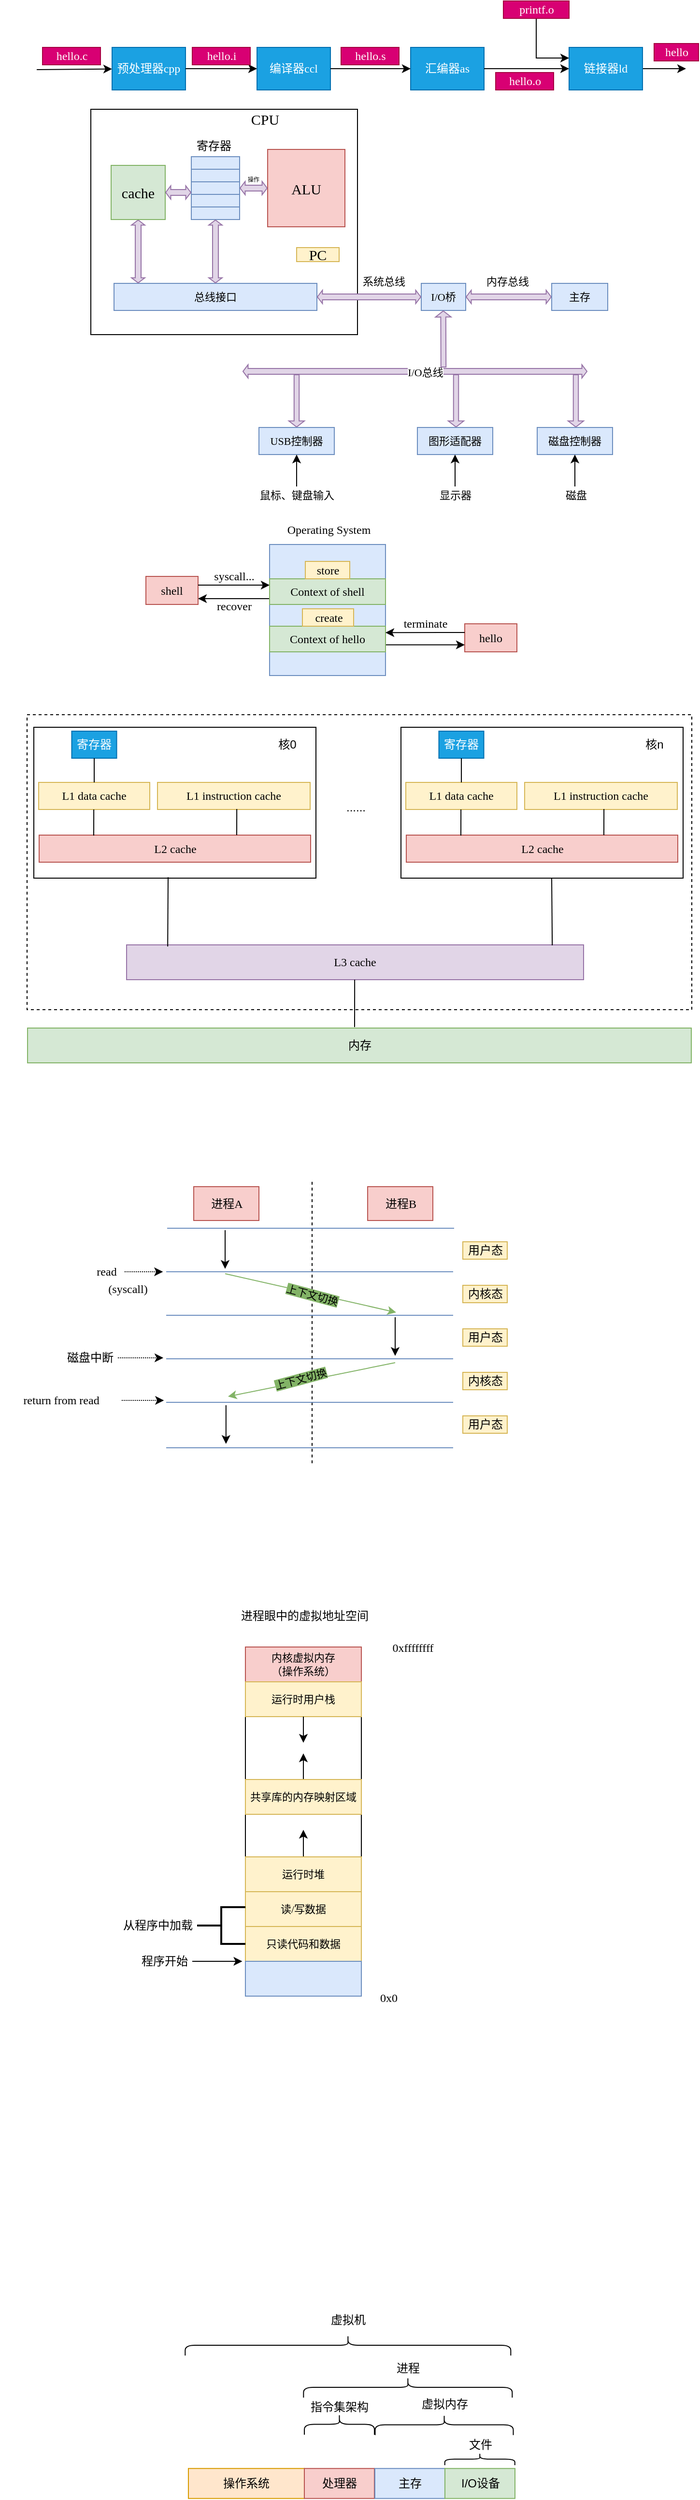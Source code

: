 <mxfile version="16.5.1" type="device"><diagram id="01w41d5km0EWZqDpk4sZ" name="第 1 页"><mxGraphModel dx="865" dy="534" grid="0" gridSize="10" guides="1" tooltips="1" connect="1" arrows="1" fold="1" page="1" pageScale="1" pageWidth="827" pageHeight="1169" math="0" shadow="0"><root><mxCell id="0"/><mxCell id="1" parent="0"/><mxCell id="NsA144HGBCVLrtvAgyhQ-53" value="" style="group" parent="1" vertex="1" connectable="0"><mxGeometry x="179" y="559" width="384" height="160.5" as="geometry"/></mxCell><mxCell id="NsA144HGBCVLrtvAgyhQ-1" value="&lt;font face=&quot;Lucida Console&quot;&gt;shell&lt;/font&gt;" style="rounded=0;whiteSpace=wrap;html=1;fillColor=#f8cecc;strokeColor=#b85450;" parent="NsA144HGBCVLrtvAgyhQ-53" vertex="1"><mxGeometry y="58" width="54" height="29" as="geometry"/></mxCell><mxCell id="NsA144HGBCVLrtvAgyhQ-4" value="&lt;font face=&quot;Lucida Console&quot;&gt;syscall...&lt;/font&gt;" style="text;html=1;align=center;verticalAlign=middle;resizable=0;points=[];autosize=1;strokeColor=none;fillColor=none;" parent="NsA144HGBCVLrtvAgyhQ-53" vertex="1"><mxGeometry x="50" y="48" width="82" height="19" as="geometry"/></mxCell><mxCell id="NsA144HGBCVLrtvAgyhQ-5" value="&lt;font face=&quot;Lucida Console&quot;&gt;hello&lt;/font&gt;" style="rounded=0;whiteSpace=wrap;html=1;fillColor=#f8cecc;strokeColor=#b85450;" parent="NsA144HGBCVLrtvAgyhQ-53" vertex="1"><mxGeometry x="330" y="107" width="54" height="29" as="geometry"/></mxCell><mxCell id="NsA144HGBCVLrtvAgyhQ-8" value="" style="rounded=0;whiteSpace=wrap;html=1;fillColor=#dae8fc;strokeColor=#6c8ebf;" parent="NsA144HGBCVLrtvAgyhQ-53" vertex="1"><mxGeometry x="128" y="25" width="120" height="135.5" as="geometry"/></mxCell><mxCell id="NsA144HGBCVLrtvAgyhQ-19" style="edgeStyle=orthogonalEdgeStyle;rounded=0;orthogonalLoop=1;jettySize=auto;html=1;fontFamily=Lucida Console;" parent="NsA144HGBCVLrtvAgyhQ-53" source="NsA144HGBCVLrtvAgyhQ-9" target="NsA144HGBCVLrtvAgyhQ-1" edge="1"><mxGeometry relative="1" as="geometry"><Array as="points"><mxPoint x="103" y="81"/><mxPoint x="103" y="81"/></Array></mxGeometry></mxCell><mxCell id="NsA144HGBCVLrtvAgyhQ-9" value="&lt;font face=&quot;Lucida Console&quot;&gt;Context of shell&lt;/font&gt;" style="rounded=0;whiteSpace=wrap;html=1;fillColor=#d5e8d4;strokeColor=#82b366;" parent="NsA144HGBCVLrtvAgyhQ-53" vertex="1"><mxGeometry x="128" y="60.5" width="120" height="26.5" as="geometry"/></mxCell><mxCell id="NsA144HGBCVLrtvAgyhQ-21" style="edgeStyle=orthogonalEdgeStyle;rounded=0;orthogonalLoop=1;jettySize=auto;html=1;fontFamily=Lucida Console;" parent="NsA144HGBCVLrtvAgyhQ-53" source="NsA144HGBCVLrtvAgyhQ-1" target="NsA144HGBCVLrtvAgyhQ-9" edge="1"><mxGeometry relative="1" as="geometry"><Array as="points"><mxPoint x="82" y="67"/><mxPoint x="82" y="67"/></Array></mxGeometry></mxCell><mxCell id="NsA144HGBCVLrtvAgyhQ-10" value="&lt;font face=&quot;Lucida Console&quot;&gt;Operating System&lt;/font&gt;" style="text;html=1;align=center;verticalAlign=middle;resizable=0;points=[];autosize=1;strokeColor=none;fillColor=none;" parent="NsA144HGBCVLrtvAgyhQ-53" vertex="1"><mxGeometry x="125.5" width="126" height="19" as="geometry"/></mxCell><mxCell id="NsA144HGBCVLrtvAgyhQ-14" style="edgeStyle=orthogonalEdgeStyle;rounded=0;orthogonalLoop=1;jettySize=auto;html=1;entryX=0;entryY=0.75;entryDx=0;entryDy=0;" parent="NsA144HGBCVLrtvAgyhQ-53" source="NsA144HGBCVLrtvAgyhQ-12" target="NsA144HGBCVLrtvAgyhQ-5" edge="1"><mxGeometry relative="1" as="geometry"><Array as="points"><mxPoint x="282" y="129"/></Array></mxGeometry></mxCell><mxCell id="NsA144HGBCVLrtvAgyhQ-12" value="&lt;font face=&quot;Lucida Console&quot;&gt;Context of hello&lt;/font&gt;" style="rounded=0;whiteSpace=wrap;html=1;fillColor=#d5e8d4;strokeColor=#82b366;" parent="NsA144HGBCVLrtvAgyhQ-53" vertex="1"><mxGeometry x="128" y="109.5" width="120" height="26.5" as="geometry"/></mxCell><mxCell id="NsA144HGBCVLrtvAgyhQ-13" style="edgeStyle=orthogonalEdgeStyle;rounded=0;orthogonalLoop=1;jettySize=auto;html=1;entryX=1;entryY=0.25;entryDx=0;entryDy=0;" parent="NsA144HGBCVLrtvAgyhQ-53" source="NsA144HGBCVLrtvAgyhQ-5" target="NsA144HGBCVLrtvAgyhQ-12" edge="1"><mxGeometry relative="1" as="geometry"><Array as="points"><mxPoint x="306" y="116"/><mxPoint x="306" y="116"/></Array></mxGeometry></mxCell><mxCell id="NsA144HGBCVLrtvAgyhQ-16" value="store" style="text;html=1;align=center;verticalAlign=middle;resizable=0;points=[];autosize=1;strokeColor=#d6b656;fillColor=#fff2cc;fontFamily=Lucida Console;" parent="NsA144HGBCVLrtvAgyhQ-53" vertex="1"><mxGeometry x="165" y="42.5" width="46" height="18" as="geometry"/></mxCell><mxCell id="NsA144HGBCVLrtvAgyhQ-17" value="create" style="text;html=1;align=center;verticalAlign=middle;resizable=0;points=[];autosize=1;strokeColor=#d6b656;fillColor=#fff2cc;fontFamily=Lucida Console;" parent="NsA144HGBCVLrtvAgyhQ-53" vertex="1"><mxGeometry x="162" y="91.5" width="53" height="18" as="geometry"/></mxCell><mxCell id="NsA144HGBCVLrtvAgyhQ-18" value="terminate" style="text;html=1;align=center;verticalAlign=middle;resizable=0;points=[];autosize=1;strokeColor=none;fillColor=none;fontFamily=Lucida Console;" parent="NsA144HGBCVLrtvAgyhQ-53" vertex="1"><mxGeometry x="251" y="98" width="75" height="18" as="geometry"/></mxCell><mxCell id="NsA144HGBCVLrtvAgyhQ-22" value="recover" style="text;html=1;align=center;verticalAlign=middle;resizable=0;points=[];autosize=1;strokeColor=none;fillColor=none;fontFamily=Lucida Console;" parent="NsA144HGBCVLrtvAgyhQ-53" vertex="1"><mxGeometry x="61" y="80" width="60" height="18" as="geometry"/></mxCell><mxCell id="NsA144HGBCVLrtvAgyhQ-54" value="" style="group" parent="1" vertex="1" connectable="0"><mxGeometry x="122" y="134" width="540" height="407" as="geometry"/></mxCell><mxCell id="w2miWkLy-SZzXDITDVsB-1" value="" style="rounded=0;whiteSpace=wrap;html=1;" parent="NsA144HGBCVLrtvAgyhQ-54" vertex="1"><mxGeometry width="276" height="233" as="geometry"/></mxCell><mxCell id="w2miWkLy-SZzXDITDVsB-2" value="&lt;font style=&quot;font-size: 15px&quot;&gt;CPU&lt;/font&gt;" style="text;html=1;align=center;verticalAlign=middle;resizable=0;points=[];autosize=1;strokeColor=none;fillColor=none;fontFamily=Lucida Console;" parent="NsA144HGBCVLrtvAgyhQ-54" vertex="1"><mxGeometry x="161.5" width="37" height="19" as="geometry"/></mxCell><mxCell id="w2miWkLy-SZzXDITDVsB-3" value="PC" style="rounded=0;whiteSpace=wrap;html=1;fontFamily=Lucida Console;fontSize=15;fillColor=#fff2cc;strokeColor=#d6b656;" parent="NsA144HGBCVLrtvAgyhQ-54" vertex="1"><mxGeometry x="213" y="143" width="44" height="14.5" as="geometry"/></mxCell><mxCell id="w2miWkLy-SZzXDITDVsB-15" value="" style="group" parent="NsA144HGBCVLrtvAgyhQ-54" vertex="1" connectable="0"><mxGeometry x="104" y="24" width="50" height="90" as="geometry"/></mxCell><mxCell id="w2miWkLy-SZzXDITDVsB-13" value="" style="group" parent="w2miWkLy-SZzXDITDVsB-15" vertex="1" connectable="0"><mxGeometry y="25" width="50" height="65" as="geometry"/></mxCell><mxCell id="w2miWkLy-SZzXDITDVsB-7" value="" style="rounded=0;whiteSpace=wrap;html=1;fontFamily=Lucida Console;fontSize=15;fillColor=#dae8fc;strokeColor=#6c8ebf;" parent="w2miWkLy-SZzXDITDVsB-13" vertex="1"><mxGeometry width="50" height="13" as="geometry"/></mxCell><mxCell id="w2miWkLy-SZzXDITDVsB-8" value="" style="rounded=0;whiteSpace=wrap;html=1;fontFamily=Lucida Console;fontSize=15;fillColor=#dae8fc;strokeColor=#6c8ebf;" parent="w2miWkLy-SZzXDITDVsB-13" vertex="1"><mxGeometry y="13" width="50" height="13" as="geometry"/></mxCell><mxCell id="w2miWkLy-SZzXDITDVsB-9" value="" style="rounded=0;whiteSpace=wrap;html=1;fontFamily=Lucida Console;fontSize=15;fillColor=#dae8fc;strokeColor=#6c8ebf;" parent="w2miWkLy-SZzXDITDVsB-13" vertex="1"><mxGeometry y="26" width="50" height="13" as="geometry"/></mxCell><mxCell id="w2miWkLy-SZzXDITDVsB-10" value="" style="rounded=0;whiteSpace=wrap;html=1;fontFamily=Lucida Console;fontSize=15;fillColor=#dae8fc;strokeColor=#6c8ebf;" parent="w2miWkLy-SZzXDITDVsB-13" vertex="1"><mxGeometry y="39" width="50" height="13" as="geometry"/></mxCell><mxCell id="w2miWkLy-SZzXDITDVsB-12" value="" style="rounded=0;whiteSpace=wrap;html=1;fontFamily=Lucida Console;fontSize=15;fillColor=#dae8fc;strokeColor=#6c8ebf;" parent="w2miWkLy-SZzXDITDVsB-13" vertex="1"><mxGeometry y="52" width="50" height="13" as="geometry"/></mxCell><mxCell id="w2miWkLy-SZzXDITDVsB-14" value="&lt;font style=&quot;font-size: 12px&quot;&gt;寄存器&lt;/font&gt;" style="text;html=1;align=center;verticalAlign=middle;resizable=0;points=[];autosize=1;strokeColor=none;fillColor=none;fontSize=15;fontFamily=Lucida Console;" parent="w2miWkLy-SZzXDITDVsB-15" vertex="1"><mxGeometry width="46" height="23" as="geometry"/></mxCell><mxCell id="w2miWkLy-SZzXDITDVsB-16" value="&lt;font style=&quot;font-size: 15px&quot;&gt;ALU&lt;/font&gt;" style="whiteSpace=wrap;html=1;aspect=fixed;fontFamily=Lucida Console;fontSize=12;fillColor=#f8cecc;strokeColor=#b85450;" parent="NsA144HGBCVLrtvAgyhQ-54" vertex="1"><mxGeometry x="183" y="41.5" width="80" height="80" as="geometry"/></mxCell><mxCell id="w2miWkLy-SZzXDITDVsB-21" value="" style="shape=flexArrow;endArrow=classic;startArrow=classic;html=1;rounded=0;fontFamily=Lucida Console;fontSize=15;exitX=1;exitY=0.5;exitDx=0;exitDy=0;entryX=0;entryY=0.5;entryDx=0;entryDy=0;startWidth=6.8;startSize=1.412;endWidth=6.8;endSize=1.412;width=6;fillColor=#e1d5e7;strokeColor=#9673a6;" parent="NsA144HGBCVLrtvAgyhQ-54" source="w2miWkLy-SZzXDITDVsB-9" target="w2miWkLy-SZzXDITDVsB-16" edge="1"><mxGeometry width="100" height="100" relative="1" as="geometry"><mxPoint x="212" y="123" as="sourcePoint"/><mxPoint x="312" y="23" as="targetPoint"/></mxGeometry></mxCell><mxCell id="w2miWkLy-SZzXDITDVsB-23" value="&lt;font style=&quot;font-size: 6px&quot;&gt;操作&lt;/font&gt;" style="text;html=1;align=center;verticalAlign=middle;resizable=0;points=[];autosize=1;strokeColor=none;fillColor=none;fontSize=15;fontFamily=Lucida Console;" parent="NsA144HGBCVLrtvAgyhQ-54" vertex="1"><mxGeometry x="157" y="56.5" width="22" height="25" as="geometry"/></mxCell><mxCell id="w2miWkLy-SZzXDITDVsB-24" value="&lt;font style=&quot;font-size: 11px&quot;&gt;总线接口&lt;/font&gt;" style="rounded=0;whiteSpace=wrap;html=1;fontFamily=Lucida Console;fontSize=6;fillColor=#dae8fc;strokeColor=#6c8ebf;" parent="NsA144HGBCVLrtvAgyhQ-54" vertex="1"><mxGeometry x="24" y="180" width="210" height="28" as="geometry"/></mxCell><mxCell id="w2miWkLy-SZzXDITDVsB-25" value="" style="shape=flexArrow;endArrow=classic;startArrow=classic;html=1;rounded=0;fontFamily=Lucida Console;fontSize=15;exitX=0.5;exitY=1;exitDx=0;exitDy=0;startWidth=6.8;startSize=1.412;endWidth=6.8;endSize=1.412;width=6;fillColor=#e1d5e7;strokeColor=#9673a6;" parent="NsA144HGBCVLrtvAgyhQ-54" source="w2miWkLy-SZzXDITDVsB-12" target="w2miWkLy-SZzXDITDVsB-24" edge="1"><mxGeometry width="100" height="100" relative="1" as="geometry"><mxPoint x="164" y="91.5" as="sourcePoint"/><mxPoint x="129" y="173" as="targetPoint"/></mxGeometry></mxCell><mxCell id="w2miWkLy-SZzXDITDVsB-29" value="&lt;font style=&quot;font-size: 11px&quot;&gt;I/O桥&lt;/font&gt;" style="rounded=0;whiteSpace=wrap;html=1;fontFamily=Lucida Console;fontSize=6;fillColor=#dae8fc;strokeColor=#6c8ebf;" parent="NsA144HGBCVLrtvAgyhQ-54" vertex="1"><mxGeometry x="342" y="180" width="46" height="28" as="geometry"/></mxCell><mxCell id="w2miWkLy-SZzXDITDVsB-34" value="" style="group" parent="NsA144HGBCVLrtvAgyhQ-54" vertex="1" connectable="0"><mxGeometry x="404" y="169" width="73" height="25" as="geometry"/></mxCell><mxCell id="w2miWkLy-SZzXDITDVsB-31" value="" style="shape=flexArrow;endArrow=classic;startArrow=classic;html=1;rounded=0;fontFamily=Lucida Console;fontSize=15;startWidth=6.8;startSize=1.412;endWidth=6.8;endSize=1.412;width=6;fillColor=#e1d5e7;strokeColor=#9673a6;exitX=1;exitY=0.5;exitDx=0;exitDy=0;" parent="w2miWkLy-SZzXDITDVsB-34" source="w2miWkLy-SZzXDITDVsB-29" edge="1"><mxGeometry width="100" height="100" relative="1" as="geometry"><mxPoint x="17" y="25" as="sourcePoint"/><mxPoint x="73" y="25" as="targetPoint"/></mxGeometry></mxCell><mxCell id="w2miWkLy-SZzXDITDVsB-33" value="内存总线" style="text;html=1;align=center;verticalAlign=middle;resizable=0;points=[];autosize=1;strokeColor=none;fillColor=none;fontSize=11;fontFamily=Lucida Console;" parent="w2miWkLy-SZzXDITDVsB-34" vertex="1"><mxGeometry width="54" height="17" as="geometry"/></mxCell><mxCell id="w2miWkLy-SZzXDITDVsB-35" value="" style="group" parent="NsA144HGBCVLrtvAgyhQ-54" vertex="1" connectable="0"><mxGeometry x="276" y="169" width="54" height="17" as="geometry"/></mxCell><mxCell id="w2miWkLy-SZzXDITDVsB-27" value="系统总线" style="text;html=1;align=center;verticalAlign=middle;resizable=0;points=[];autosize=1;strokeColor=none;fillColor=none;fontSize=11;fontFamily=Lucida Console;" parent="w2miWkLy-SZzXDITDVsB-35" vertex="1"><mxGeometry width="54" height="17" as="geometry"/></mxCell><mxCell id="w2miWkLy-SZzXDITDVsB-36" value="&lt;font style=&quot;font-size: 11px&quot;&gt;主存&lt;/font&gt;" style="rounded=0;whiteSpace=wrap;html=1;fontFamily=Lucida Console;fontSize=6;fillColor=#dae8fc;strokeColor=#6c8ebf;" parent="NsA144HGBCVLrtvAgyhQ-54" vertex="1"><mxGeometry x="477" y="180" width="58" height="28" as="geometry"/></mxCell><mxCell id="w2miWkLy-SZzXDITDVsB-38" value="" style="shape=flexArrow;endArrow=classic;startArrow=classic;html=1;rounded=0;fontFamily=Lucida Console;fontSize=15;startWidth=6.8;startSize=1.412;endWidth=6.8;endSize=1.412;width=6;fillColor=#e1d5e7;strokeColor=#9673a6;" parent="NsA144HGBCVLrtvAgyhQ-54" edge="1"><mxGeometry width="100" height="100" relative="1" as="geometry"><mxPoint x="514" y="271" as="sourcePoint"/><mxPoint x="157" y="271" as="targetPoint"/></mxGeometry></mxCell><mxCell id="w2miWkLy-SZzXDITDVsB-40" value="I/O总线" style="edgeLabel;html=1;align=center;verticalAlign=middle;resizable=0;points=[];fontSize=11;fontFamily=Lucida Console;" parent="w2miWkLy-SZzXDITDVsB-38" vertex="1" connectable="0"><mxGeometry x="-0.059" y="1" relative="1" as="geometry"><mxPoint as="offset"/></mxGeometry></mxCell><mxCell id="w2miWkLy-SZzXDITDVsB-46" value="" style="shape=flexArrow;endArrow=classic;html=1;rounded=0;fontFamily=Lucida Console;fontSize=11;width=5.238;endSize=1.762;endWidth=9.887;fillColor=#e1d5e7;strokeColor=#9673a6;" parent="NsA144HGBCVLrtvAgyhQ-54" edge="1"><mxGeometry width="50" height="50" relative="1" as="geometry"><mxPoint x="365" y="267" as="sourcePoint"/><mxPoint x="364.76" y="208" as="targetPoint"/></mxGeometry></mxCell><mxCell id="w2miWkLy-SZzXDITDVsB-47" value="" style="shape=flexArrow;endArrow=classic;html=1;rounded=0;fontFamily=Lucida Console;fontSize=11;width=5.238;endSize=1.762;endWidth=9.887;fillColor=#e1d5e7;strokeColor=#9673a6;" parent="NsA144HGBCVLrtvAgyhQ-54" edge="1"><mxGeometry width="50" height="50" relative="1" as="geometry"><mxPoint x="213" y="274" as="sourcePoint"/><mxPoint x="213" y="329" as="targetPoint"/></mxGeometry></mxCell><mxCell id="w2miWkLy-SZzXDITDVsB-49" value="" style="shape=flexArrow;endArrow=classic;html=1;rounded=0;fontFamily=Lucida Console;fontSize=11;width=5.238;endSize=1.762;endWidth=9.887;fillColor=#e1d5e7;strokeColor=#9673a6;" parent="NsA144HGBCVLrtvAgyhQ-54" edge="1"><mxGeometry width="50" height="50" relative="1" as="geometry"><mxPoint x="378" y="274" as="sourcePoint"/><mxPoint x="378" y="329" as="targetPoint"/></mxGeometry></mxCell><mxCell id="w2miWkLy-SZzXDITDVsB-50" value="&lt;font style=&quot;font-size: 11px&quot;&gt;USB控制器&lt;/font&gt;" style="rounded=0;whiteSpace=wrap;html=1;fontFamily=Lucida Console;fontSize=6;fillColor=#dae8fc;strokeColor=#6c8ebf;" parent="NsA144HGBCVLrtvAgyhQ-54" vertex="1"><mxGeometry x="174" y="329" width="78" height="28" as="geometry"/></mxCell><mxCell id="w2miWkLy-SZzXDITDVsB-51" value="&lt;font style=&quot;font-size: 11px&quot;&gt;图形适配器&lt;/font&gt;" style="rounded=0;whiteSpace=wrap;html=1;fontFamily=Lucida Console;fontSize=6;fillColor=#dae8fc;strokeColor=#6c8ebf;" parent="NsA144HGBCVLrtvAgyhQ-54" vertex="1"><mxGeometry x="338" y="329" width="78" height="28" as="geometry"/></mxCell><mxCell id="w2miWkLy-SZzXDITDVsB-53" style="edgeStyle=orthogonalEdgeStyle;rounded=0;orthogonalLoop=1;jettySize=auto;html=1;entryX=0.5;entryY=1;entryDx=0;entryDy=0;fontFamily=Lucida Console;fontSize=11;" parent="NsA144HGBCVLrtvAgyhQ-54" source="w2miWkLy-SZzXDITDVsB-52" target="w2miWkLy-SZzXDITDVsB-50" edge="1"><mxGeometry relative="1" as="geometry"/></mxCell><mxCell id="w2miWkLy-SZzXDITDVsB-52" value="鼠标、键盘输入" style="text;html=1;align=center;verticalAlign=middle;resizable=0;points=[];autosize=1;strokeColor=none;fillColor=none;fontSize=11;fontFamily=Lucida Console;" parent="NsA144HGBCVLrtvAgyhQ-54" vertex="1"><mxGeometry x="169.5" y="390" width="87" height="17" as="geometry"/></mxCell><mxCell id="w2miWkLy-SZzXDITDVsB-55" style="edgeStyle=orthogonalEdgeStyle;rounded=0;orthogonalLoop=1;jettySize=auto;html=1;entryX=0.5;entryY=1;entryDx=0;entryDy=0;fontFamily=Lucida Console;fontSize=11;" parent="NsA144HGBCVLrtvAgyhQ-54" source="w2miWkLy-SZzXDITDVsB-54" target="w2miWkLy-SZzXDITDVsB-51" edge="1"><mxGeometry relative="1" as="geometry"/></mxCell><mxCell id="w2miWkLy-SZzXDITDVsB-54" value="显示器" style="text;html=1;align=center;verticalAlign=middle;resizable=0;points=[];autosize=1;strokeColor=none;fillColor=none;fontSize=11;fontFamily=Lucida Console;" parent="NsA144HGBCVLrtvAgyhQ-54" vertex="1"><mxGeometry x="355.5" y="390" width="43" height="17" as="geometry"/></mxCell><mxCell id="w2miWkLy-SZzXDITDVsB-63" value="" style="shape=flexArrow;endArrow=classic;html=1;rounded=0;fontFamily=Lucida Console;fontSize=11;width=5.238;endSize=1.762;endWidth=9.887;fillColor=#e1d5e7;strokeColor=#9673a6;" parent="NsA144HGBCVLrtvAgyhQ-54" edge="1"><mxGeometry width="50" height="50" relative="1" as="geometry"><mxPoint x="502" y="274" as="sourcePoint"/><mxPoint x="502" y="329" as="targetPoint"/></mxGeometry></mxCell><mxCell id="w2miWkLy-SZzXDITDVsB-64" value="&lt;font style=&quot;font-size: 11px&quot;&gt;磁盘控制器&lt;/font&gt;" style="rounded=0;whiteSpace=wrap;html=1;fontFamily=Lucida Console;fontSize=6;fillColor=#dae8fc;strokeColor=#6c8ebf;" parent="NsA144HGBCVLrtvAgyhQ-54" vertex="1"><mxGeometry x="462" y="329" width="78" height="28" as="geometry"/></mxCell><mxCell id="w2miWkLy-SZzXDITDVsB-65" style="edgeStyle=orthogonalEdgeStyle;rounded=0;orthogonalLoop=1;jettySize=auto;html=1;entryX=0.5;entryY=1;entryDx=0;entryDy=0;fontFamily=Lucida Console;fontSize=11;" parent="NsA144HGBCVLrtvAgyhQ-54" target="w2miWkLy-SZzXDITDVsB-64" edge="1"><mxGeometry relative="1" as="geometry"><mxPoint x="501" y="390" as="sourcePoint"/></mxGeometry></mxCell><mxCell id="w2miWkLy-SZzXDITDVsB-66" value="磁盘" style="text;html=1;align=center;verticalAlign=middle;resizable=0;points=[];autosize=1;strokeColor=none;fillColor=none;fontSize=11;fontFamily=Lucida Console;" parent="NsA144HGBCVLrtvAgyhQ-54" vertex="1"><mxGeometry x="485.5" y="390" width="32" height="17" as="geometry"/></mxCell><mxCell id="w2miWkLy-SZzXDITDVsB-67" value="" style="shape=flexArrow;endArrow=classic;startArrow=classic;html=1;rounded=0;fontFamily=Lucida Console;fontSize=15;exitX=0.5;exitY=1;exitDx=0;exitDy=0;startWidth=6.8;startSize=1.412;endWidth=6.8;endSize=1.412;width=6;fillColor=#e1d5e7;strokeColor=#9673a6;" parent="NsA144HGBCVLrtvAgyhQ-54" edge="1"><mxGeometry width="100" height="100" relative="1" as="geometry"><mxPoint x="49" y="114" as="sourcePoint"/><mxPoint x="49" y="180" as="targetPoint"/></mxGeometry></mxCell><mxCell id="w2miWkLy-SZzXDITDVsB-68" value="&lt;font style=&quot;font-size: 15px&quot;&gt;cache&lt;/font&gt;" style="whiteSpace=wrap;html=1;aspect=fixed;fontFamily=Lucida Console;fontSize=12;fillColor=#d5e8d4;strokeColor=#82b366;" parent="NsA144HGBCVLrtvAgyhQ-54" vertex="1"><mxGeometry x="21" y="58" width="56" height="56" as="geometry"/></mxCell><mxCell id="w2miWkLy-SZzXDITDVsB-69" value="" style="shape=flexArrow;endArrow=classic;startArrow=classic;html=1;rounded=0;fontFamily=Lucida Console;fontSize=15;startWidth=6.8;startSize=1.412;endWidth=6.8;endSize=1.412;width=6;fillColor=#e1d5e7;strokeColor=#9673a6;exitX=1;exitY=0.5;exitDx=0;exitDy=0;" parent="NsA144HGBCVLrtvAgyhQ-54" source="w2miWkLy-SZzXDITDVsB-68" edge="1"><mxGeometry width="100" height="100" relative="1" as="geometry"><mxPoint x="80" y="86" as="sourcePoint"/><mxPoint x="104" y="86" as="targetPoint"/></mxGeometry></mxCell><mxCell id="w2miWkLy-SZzXDITDVsB-26" value="" style="shape=flexArrow;endArrow=classic;startArrow=classic;html=1;rounded=0;fontFamily=Lucida Console;fontSize=15;exitX=1;exitY=0.5;exitDx=0;exitDy=0;startWidth=6.8;startSize=1.412;endWidth=6.8;endSize=1.412;width=6;fillColor=#e1d5e7;strokeColor=#9673a6;entryX=0;entryY=0.5;entryDx=0;entryDy=0;" parent="NsA144HGBCVLrtvAgyhQ-54" source="w2miWkLy-SZzXDITDVsB-24" target="w2miWkLy-SZzXDITDVsB-29" edge="1"><mxGeometry width="100" height="100" relative="1" as="geometry"><mxPoint x="273" y="637.5" as="sourcePoint"/><mxPoint x="466" y="730" as="targetPoint"/></mxGeometry></mxCell><mxCell id="NsA144HGBCVLrtvAgyhQ-55" value="" style="group" parent="1" vertex="1" connectable="0"><mxGeometry x="66" y="22" width="685" height="92" as="geometry"/></mxCell><mxCell id="57m4mHoQFdJF-Pd62DUE-2" value="" style="endArrow=classic;html=1;rounded=0;fontFamily=Lucida Console;" parent="NsA144HGBCVLrtvAgyhQ-55" target="57m4mHoQFdJF-Pd62DUE-3" edge="1"><mxGeometry width="50" height="50" relative="1" as="geometry"><mxPoint y="71" as="sourcePoint"/><mxPoint x="74" y="71" as="targetPoint"/></mxGeometry></mxCell><mxCell id="57m4mHoQFdJF-Pd62DUE-3" value="预处理器cpp" style="rounded=0;whiteSpace=wrap;html=1;fontFamily=Lucida Console;fillColor=#1ba1e2;fontColor=#ffffff;strokeColor=#006EAF;" parent="NsA144HGBCVLrtvAgyhQ-55" vertex="1"><mxGeometry x="78" y="48" width="76" height="44" as="geometry"/></mxCell><mxCell id="57m4mHoQFdJF-Pd62DUE-4" value="编译器ccl" style="rounded=0;whiteSpace=wrap;html=1;fontFamily=Lucida Console;fillColor=#1ba1e2;fontColor=#ffffff;strokeColor=#006EAF;" parent="NsA144HGBCVLrtvAgyhQ-55" vertex="1"><mxGeometry x="228" y="48" width="76" height="44" as="geometry"/></mxCell><mxCell id="57m4mHoQFdJF-Pd62DUE-5" value="" style="edgeStyle=orthogonalEdgeStyle;rounded=0;orthogonalLoop=1;jettySize=auto;html=1;fontFamily=Lucida Console;" parent="NsA144HGBCVLrtvAgyhQ-55" source="57m4mHoQFdJF-Pd62DUE-3" target="57m4mHoQFdJF-Pd62DUE-4" edge="1"><mxGeometry relative="1" as="geometry"/></mxCell><mxCell id="57m4mHoQFdJF-Pd62DUE-6" value="汇编器as" style="rounded=0;whiteSpace=wrap;html=1;fontFamily=Lucida Console;fillColor=#1ba1e2;fontColor=#ffffff;strokeColor=#006EAF;" parent="NsA144HGBCVLrtvAgyhQ-55" vertex="1"><mxGeometry x="387" y="48" width="76" height="44" as="geometry"/></mxCell><mxCell id="57m4mHoQFdJF-Pd62DUE-7" value="" style="edgeStyle=orthogonalEdgeStyle;rounded=0;orthogonalLoop=1;jettySize=auto;html=1;fontFamily=Lucida Console;" parent="NsA144HGBCVLrtvAgyhQ-55" source="57m4mHoQFdJF-Pd62DUE-4" target="57m4mHoQFdJF-Pd62DUE-6" edge="1"><mxGeometry relative="1" as="geometry"/></mxCell><mxCell id="57m4mHoQFdJF-Pd62DUE-17" value="" style="edgeStyle=orthogonalEdgeStyle;rounded=0;orthogonalLoop=1;jettySize=auto;html=1;fontFamily=Lucida Console;" parent="NsA144HGBCVLrtvAgyhQ-55" source="57m4mHoQFdJF-Pd62DUE-8" edge="1"><mxGeometry relative="1" as="geometry"><mxPoint x="672" y="70" as="targetPoint"/></mxGeometry></mxCell><mxCell id="57m4mHoQFdJF-Pd62DUE-8" value="链接器ld" style="rounded=0;whiteSpace=wrap;html=1;fontFamily=Lucida Console;fillColor=#1ba1e2;fontColor=#ffffff;strokeColor=#006EAF;" parent="NsA144HGBCVLrtvAgyhQ-55" vertex="1"><mxGeometry x="551" y="48" width="76" height="44" as="geometry"/></mxCell><mxCell id="57m4mHoQFdJF-Pd62DUE-9" value="" style="edgeStyle=orthogonalEdgeStyle;rounded=0;orthogonalLoop=1;jettySize=auto;html=1;fontFamily=Lucida Console;" parent="NsA144HGBCVLrtvAgyhQ-55" source="57m4mHoQFdJF-Pd62DUE-6" target="57m4mHoQFdJF-Pd62DUE-8" edge="1"><mxGeometry relative="1" as="geometry"><mxPoint x="464" y="70" as="sourcePoint"/></mxGeometry></mxCell><mxCell id="57m4mHoQFdJF-Pd62DUE-11" style="edgeStyle=orthogonalEdgeStyle;rounded=0;orthogonalLoop=1;jettySize=auto;html=1;entryX=0;entryY=0.25;entryDx=0;entryDy=0;fontFamily=Lucida Console;" parent="NsA144HGBCVLrtvAgyhQ-55" source="57m4mHoQFdJF-Pd62DUE-10" target="57m4mHoQFdJF-Pd62DUE-8" edge="1"><mxGeometry relative="1" as="geometry"/></mxCell><mxCell id="57m4mHoQFdJF-Pd62DUE-10" value="printf.o" style="text;html=1;align=center;verticalAlign=middle;resizable=0;points=[];autosize=1;strokeColor=#A50040;fillColor=#d80073;fontFamily=Lucida Console;fontColor=#ffffff;" parent="NsA144HGBCVLrtvAgyhQ-55" vertex="1"><mxGeometry x="483" width="68" height="18" as="geometry"/></mxCell><mxCell id="57m4mHoQFdJF-Pd62DUE-12" value="hello.o" style="text;html=1;align=center;verticalAlign=middle;resizable=0;points=[];autosize=1;strokeColor=#A50040;fillColor=#d80073;fontFamily=Lucida Console;fontColor=#ffffff;" parent="NsA144HGBCVLrtvAgyhQ-55" vertex="1"><mxGeometry x="475" y="74" width="60" height="18" as="geometry"/></mxCell><mxCell id="57m4mHoQFdJF-Pd62DUE-13" value="hello.s" style="text;html=1;align=center;verticalAlign=middle;resizable=0;points=[];autosize=1;strokeColor=#A50040;fillColor=#d80073;fontFamily=Lucida Console;fontColor=#ffffff;" parent="NsA144HGBCVLrtvAgyhQ-55" vertex="1"><mxGeometry x="315" y="48" width="60" height="18" as="geometry"/></mxCell><mxCell id="57m4mHoQFdJF-Pd62DUE-14" value="hello.i" style="text;html=1;align=center;verticalAlign=middle;resizable=0;points=[];autosize=1;strokeColor=#A50040;fillColor=#d80073;fontFamily=Lucida Console;fontColor=#ffffff;" parent="NsA144HGBCVLrtvAgyhQ-55" vertex="1"><mxGeometry x="161" y="48" width="60" height="18" as="geometry"/></mxCell><mxCell id="57m4mHoQFdJF-Pd62DUE-15" value="hello.c" style="text;html=1;align=center;verticalAlign=middle;resizable=0;points=[];autosize=1;strokeColor=#A50040;fillColor=#d80073;fontFamily=Lucida Console;fontColor=#ffffff;" parent="NsA144HGBCVLrtvAgyhQ-55" vertex="1"><mxGeometry x="6" y="48" width="60" height="18" as="geometry"/></mxCell><mxCell id="57m4mHoQFdJF-Pd62DUE-18" value="hello" style="text;html=1;align=center;verticalAlign=middle;resizable=0;points=[];autosize=1;strokeColor=#A50040;fillColor=#d80073;fontFamily=Lucida Console;fontColor=#ffffff;" parent="NsA144HGBCVLrtvAgyhQ-55" vertex="1"><mxGeometry x="639" y="44" width="46" height="18" as="geometry"/></mxCell><mxCell id="NsA144HGBCVLrtvAgyhQ-61" value="" style="group" parent="1" vertex="1" connectable="0"><mxGeometry x="28" y="1243" width="525" height="291" as="geometry"/></mxCell><mxCell id="NsA144HGBCVLrtvAgyhQ-38" value="内核态" style="text;html=1;align=center;verticalAlign=middle;resizable=0;points=[];autosize=1;strokeColor=#d6b656;fillColor=#fff2cc;fontFamily=Lucida Console;" parent="NsA144HGBCVLrtvAgyhQ-61" vertex="1"><mxGeometry x="479" y="107" width="46" height="18" as="geometry"/></mxCell><mxCell id="NsA144HGBCVLrtvAgyhQ-37" value="用户态" style="text;html=1;align=center;verticalAlign=middle;resizable=0;points=[];autosize=1;strokeColor=#d6b656;fillColor=#fff2cc;fontFamily=Lucida Console;" parent="NsA144HGBCVLrtvAgyhQ-61" vertex="1"><mxGeometry x="479" y="62" width="46" height="18" as="geometry"/></mxCell><mxCell id="NsA144HGBCVLrtvAgyhQ-23" value="进程A" style="rounded=0;whiteSpace=wrap;html=1;fontFamily=Lucida Console;fillColor=#f8cecc;strokeColor=#b85450;" parent="NsA144HGBCVLrtvAgyhQ-61" vertex="1"><mxGeometry x="200.5" y="5" width="67.5" height="35" as="geometry"/></mxCell><mxCell id="NsA144HGBCVLrtvAgyhQ-24" value="进程B" style="rounded=0;whiteSpace=wrap;html=1;fontFamily=Lucida Console;fillColor=#f8cecc;strokeColor=#b85450;" parent="NsA144HGBCVLrtvAgyhQ-61" vertex="1"><mxGeometry x="380.5" y="5" width="67.5" height="35" as="geometry"/></mxCell><mxCell id="NsA144HGBCVLrtvAgyhQ-25" value="" style="endArrow=none;dashed=1;html=1;strokeWidth=1;rounded=0;fontFamily=Lucida Console;" parent="NsA144HGBCVLrtvAgyhQ-61" edge="1"><mxGeometry width="50" height="50" relative="1" as="geometry"><mxPoint x="323" y="291" as="sourcePoint"/><mxPoint x="323" as="targetPoint"/></mxGeometry></mxCell><mxCell id="NsA144HGBCVLrtvAgyhQ-26" value="" style="endArrow=none;html=1;rounded=0;fontFamily=Lucida Console;fillColor=#dae8fc;strokeColor=#6c8ebf;" parent="NsA144HGBCVLrtvAgyhQ-61" edge="1"><mxGeometry width="50" height="50" relative="1" as="geometry"><mxPoint x="173" y="48" as="sourcePoint"/><mxPoint x="470" y="48" as="targetPoint"/></mxGeometry></mxCell><mxCell id="NsA144HGBCVLrtvAgyhQ-27" value="" style="endArrow=none;html=1;rounded=0;fontFamily=Lucida Console;fillColor=#dae8fc;strokeColor=#6c8ebf;" parent="NsA144HGBCVLrtvAgyhQ-61" edge="1"><mxGeometry width="50" height="50" relative="1" as="geometry"><mxPoint x="172" y="93" as="sourcePoint"/><mxPoint x="469" y="93" as="targetPoint"/></mxGeometry></mxCell><mxCell id="NsA144HGBCVLrtvAgyhQ-28" value="" style="endArrow=none;html=1;rounded=0;fontFamily=Lucida Console;fillColor=#dae8fc;strokeColor=#6c8ebf;" parent="NsA144HGBCVLrtvAgyhQ-61" edge="1"><mxGeometry width="50" height="50" relative="1" as="geometry"><mxPoint x="172" y="138" as="sourcePoint"/><mxPoint x="469" y="138" as="targetPoint"/></mxGeometry></mxCell><mxCell id="NsA144HGBCVLrtvAgyhQ-29" value="" style="endArrow=none;html=1;rounded=0;fontFamily=Lucida Console;fillColor=#dae8fc;strokeColor=#6c8ebf;" parent="NsA144HGBCVLrtvAgyhQ-61" edge="1"><mxGeometry width="50" height="50" relative="1" as="geometry"><mxPoint x="172" y="183" as="sourcePoint"/><mxPoint x="469" y="183" as="targetPoint"/></mxGeometry></mxCell><mxCell id="NsA144HGBCVLrtvAgyhQ-30" value="" style="endArrow=classic;html=1;rounded=0;fontFamily=Lucida Console;strokeWidth=1;" parent="NsA144HGBCVLrtvAgyhQ-61" edge="1"><mxGeometry width="50" height="50" relative="1" as="geometry"><mxPoint x="233" y="50" as="sourcePoint"/><mxPoint x="233" y="90" as="targetPoint"/></mxGeometry></mxCell><mxCell id="NsA144HGBCVLrtvAgyhQ-35" style="edgeStyle=orthogonalEdgeStyle;rounded=0;orthogonalLoop=1;jettySize=auto;html=1;dashed=1;dashPattern=1 1;fontFamily=Lucida Console;strokeWidth=1;" parent="NsA144HGBCVLrtvAgyhQ-61" source="NsA144HGBCVLrtvAgyhQ-31" edge="1"><mxGeometry relative="1" as="geometry"><mxPoint x="168.667" y="93" as="targetPoint"/></mxGeometry></mxCell><mxCell id="NsA144HGBCVLrtvAgyhQ-31" value="read" style="text;html=1;align=center;verticalAlign=middle;resizable=0;points=[];autosize=1;strokeColor=none;fillColor=none;fontFamily=Lucida Console;" parent="NsA144HGBCVLrtvAgyhQ-61" vertex="1"><mxGeometry x="90" y="84" width="39" height="18" as="geometry"/></mxCell><mxCell id="NsA144HGBCVLrtvAgyhQ-36" value="" style="endArrow=classic;html=1;rounded=0;fontFamily=Lucida Console;strokeWidth=1;fillColor=#d5e8d4;strokeColor=#82B366;" parent="NsA144HGBCVLrtvAgyhQ-61" edge="1"><mxGeometry width="50" height="50" relative="1" as="geometry"><mxPoint x="233" y="95" as="sourcePoint"/><mxPoint x="410" y="135" as="targetPoint"/></mxGeometry></mxCell><mxCell id="NsA144HGBCVLrtvAgyhQ-42" value="&lt;span style=&quot;background-color: rgb(130 , 179 , 102)&quot;&gt;上下文切换&lt;/span&gt;" style="edgeLabel;html=1;align=center;verticalAlign=middle;resizable=0;points=[];fontFamily=Lucida Console;rotation=15;" parent="NsA144HGBCVLrtvAgyhQ-36" vertex="1" connectable="0"><mxGeometry x="0.071" y="-1" relative="1" as="geometry"><mxPoint x="-5" y="-1" as="offset"/></mxGeometry></mxCell><mxCell id="NsA144HGBCVLrtvAgyhQ-43" value="" style="endArrow=classic;html=1;rounded=0;fontFamily=Lucida Console;strokeWidth=1;" parent="NsA144HGBCVLrtvAgyhQ-61" edge="1"><mxGeometry width="50" height="50" relative="1" as="geometry"><mxPoint x="409" y="140" as="sourcePoint"/><mxPoint x="409" y="180" as="targetPoint"/></mxGeometry></mxCell><mxCell id="NsA144HGBCVLrtvAgyhQ-44" value="" style="endArrow=none;html=1;rounded=0;fontFamily=Lucida Console;fillColor=#dae8fc;strokeColor=#6c8ebf;" parent="NsA144HGBCVLrtvAgyhQ-61" edge="1"><mxGeometry width="50" height="50" relative="1" as="geometry"><mxPoint x="172" y="228" as="sourcePoint"/><mxPoint x="469" y="228" as="targetPoint"/></mxGeometry></mxCell><mxCell id="NsA144HGBCVLrtvAgyhQ-45" value="用户态" style="text;html=1;align=center;verticalAlign=middle;resizable=0;points=[];autosize=1;strokeColor=#d6b656;fillColor=#fff2cc;fontFamily=Lucida Console;" parent="NsA144HGBCVLrtvAgyhQ-61" vertex="1"><mxGeometry x="479" y="152" width="46" height="18" as="geometry"/></mxCell><mxCell id="NsA144HGBCVLrtvAgyhQ-46" value="(syscall)" style="text;html=1;align=center;verticalAlign=middle;resizable=0;points=[];autosize=1;strokeColor=none;fillColor=none;fontFamily=Lucida Console;" parent="NsA144HGBCVLrtvAgyhQ-61" vertex="1"><mxGeometry x="94" y="102" width="75" height="18" as="geometry"/></mxCell><mxCell id="NsA144HGBCVLrtvAgyhQ-48" style="edgeStyle=orthogonalEdgeStyle;rounded=0;orthogonalLoop=1;jettySize=auto;html=1;fontFamily=Lucida Console;strokeColor=#000000;strokeWidth=1;dashed=1;dashPattern=1 1;" parent="NsA144HGBCVLrtvAgyhQ-61" source="NsA144HGBCVLrtvAgyhQ-47" edge="1"><mxGeometry relative="1" as="geometry"><mxPoint x="169.048" y="182" as="targetPoint"/></mxGeometry></mxCell><mxCell id="NsA144HGBCVLrtvAgyhQ-47" value="磁盘中断" style="text;html=1;align=center;verticalAlign=middle;resizable=0;points=[];autosize=1;strokeColor=none;fillColor=none;fontFamily=Lucida Console;" parent="NsA144HGBCVLrtvAgyhQ-61" vertex="1"><mxGeometry x="64" y="173" width="58" height="18" as="geometry"/></mxCell><mxCell id="NsA144HGBCVLrtvAgyhQ-49" value="" style="endArrow=classic;html=1;rounded=0;fontFamily=Lucida Console;strokeWidth=1;fillColor=#d5e8d4;strokeColor=#82B366;" parent="NsA144HGBCVLrtvAgyhQ-61" edge="1"><mxGeometry width="50" height="50" relative="1" as="geometry"><mxPoint x="409" y="187" as="sourcePoint"/><mxPoint x="236" y="222" as="targetPoint"/></mxGeometry></mxCell><mxCell id="NsA144HGBCVLrtvAgyhQ-50" value="&lt;span style=&quot;background-color: rgb(130 , 179 , 102)&quot;&gt;上下文切换&lt;/span&gt;" style="edgeLabel;html=1;align=center;verticalAlign=middle;resizable=0;points=[];fontFamily=Lucida Console;rotation=-15;" parent="NsA144HGBCVLrtvAgyhQ-49" vertex="1" connectable="0"><mxGeometry x="0.071" y="-1" relative="1" as="geometry"><mxPoint x="-5" y="-1" as="offset"/></mxGeometry></mxCell><mxCell id="NsA144HGBCVLrtvAgyhQ-51" value="" style="endArrow=none;html=1;rounded=0;fontFamily=Lucida Console;fillColor=#dae8fc;strokeColor=#6c8ebf;" parent="NsA144HGBCVLrtvAgyhQ-61" edge="1"><mxGeometry width="50" height="50" relative="1" as="geometry"><mxPoint x="172" y="275" as="sourcePoint"/><mxPoint x="469" y="275" as="targetPoint"/></mxGeometry></mxCell><mxCell id="NsA144HGBCVLrtvAgyhQ-59" style="edgeStyle=orthogonalEdgeStyle;rounded=0;orthogonalLoop=1;jettySize=auto;html=1;dashed=1;dashPattern=1 1;fontFamily=Lucida Console;strokeColor=#000000;strokeWidth=1;" parent="NsA144HGBCVLrtvAgyhQ-61" source="NsA144HGBCVLrtvAgyhQ-52" edge="1"><mxGeometry relative="1" as="geometry"><mxPoint x="169.655" y="226.0" as="targetPoint"/></mxGeometry></mxCell><mxCell id="NsA144HGBCVLrtvAgyhQ-52" value="return from read" style="text;html=1;align=center;verticalAlign=middle;resizable=0;points=[];autosize=1;strokeColor=none;fillColor=none;fontFamily=Lucida Console;" parent="NsA144HGBCVLrtvAgyhQ-61" vertex="1"><mxGeometry y="217" width="126" height="18" as="geometry"/></mxCell><mxCell id="NsA144HGBCVLrtvAgyhQ-56" value="内核态" style="text;html=1;align=center;verticalAlign=middle;resizable=0;points=[];autosize=1;strokeColor=#d6b656;fillColor=#fff2cc;fontFamily=Lucida Console;" parent="NsA144HGBCVLrtvAgyhQ-61" vertex="1"><mxGeometry x="479" y="197" width="46" height="18" as="geometry"/></mxCell><mxCell id="NsA144HGBCVLrtvAgyhQ-57" value="用户态" style="text;html=1;align=center;verticalAlign=middle;resizable=0;points=[];autosize=1;strokeColor=#d6b656;fillColor=#fff2cc;fontFamily=Lucida Console;" parent="NsA144HGBCVLrtvAgyhQ-61" vertex="1"><mxGeometry x="479" y="242" width="46" height="18" as="geometry"/></mxCell><mxCell id="NsA144HGBCVLrtvAgyhQ-60" value="" style="endArrow=classic;html=1;rounded=0;fontFamily=Lucida Console;strokeWidth=1;" parent="NsA144HGBCVLrtvAgyhQ-61" edge="1"><mxGeometry width="50" height="50" relative="1" as="geometry"><mxPoint x="233.91" y="231" as="sourcePoint"/><mxPoint x="233.91" y="271" as="targetPoint"/></mxGeometry></mxCell><mxCell id="NsA144HGBCVLrtvAgyhQ-91" value="" style="group" parent="1" vertex="1" connectable="0"><mxGeometry x="150" y="1683" width="346" height="413" as="geometry"/></mxCell><mxCell id="NsA144HGBCVLrtvAgyhQ-79" value="" style="rounded=0;whiteSpace=wrap;html=1;labelBackgroundColor=none;fontFamily=Lucida Console;" parent="NsA144HGBCVLrtvAgyhQ-91" vertex="1"><mxGeometry x="132" y="42" width="120" height="324" as="geometry"/></mxCell><mxCell id="NsA144HGBCVLrtvAgyhQ-65" value="进程眼中的虚拟地址空间" style="text;html=1;align=center;verticalAlign=middle;resizable=0;points=[];autosize=1;strokeColor=none;fillColor=none;fontFamily=Lucida Console;" parent="NsA144HGBCVLrtvAgyhQ-91" vertex="1"><mxGeometry x="122" width="142" height="18" as="geometry"/></mxCell><mxCell id="NsA144HGBCVLrtvAgyhQ-67" value="&lt;font style=&quot;font-size: 11px&quot;&gt;内核虚拟内存&lt;br&gt;（操作系统）&lt;/font&gt;" style="rounded=0;whiteSpace=wrap;html=1;fontFamily=Lucida Console;fontSize=6;fillColor=#f8cecc;strokeColor=#b85450;" parent="NsA144HGBCVLrtvAgyhQ-91" vertex="1"><mxGeometry x="132" y="41" width="120" height="36" as="geometry"/></mxCell><mxCell id="NsA144HGBCVLrtvAgyhQ-68" value="&lt;span style=&quot;font-size: 11px&quot;&gt;运行时用户栈&lt;/span&gt;" style="rounded=0;whiteSpace=wrap;html=1;fontFamily=Lucida Console;fontSize=6;fillColor=#fff2cc;strokeColor=#d6b656;" parent="NsA144HGBCVLrtvAgyhQ-91" vertex="1"><mxGeometry x="132" y="77" width="120" height="36" as="geometry"/></mxCell><mxCell id="NsA144HGBCVLrtvAgyhQ-70" value="" style="endArrow=classic;html=1;rounded=0;fontFamily=Lucida Console;strokeColor=#000000;strokeWidth=1;exitX=0.5;exitY=1;exitDx=0;exitDy=0;" parent="NsA144HGBCVLrtvAgyhQ-91" source="NsA144HGBCVLrtvAgyhQ-68" edge="1"><mxGeometry width="50" height="50" relative="1" as="geometry"><mxPoint x="167" y="127" as="sourcePoint"/><mxPoint x="192" y="140" as="targetPoint"/></mxGeometry></mxCell><mxCell id="NsA144HGBCVLrtvAgyhQ-72" value="" style="edgeStyle=orthogonalEdgeStyle;rounded=0;orthogonalLoop=1;jettySize=auto;html=1;fontFamily=Lucida Console;strokeColor=#000000;strokeWidth=1;" parent="NsA144HGBCVLrtvAgyhQ-91" source="NsA144HGBCVLrtvAgyhQ-71" edge="1"><mxGeometry relative="1" as="geometry"><mxPoint x="192" y="151" as="targetPoint"/></mxGeometry></mxCell><mxCell id="NsA144HGBCVLrtvAgyhQ-71" value="&lt;span style=&quot;font-size: 11px&quot;&gt;共享库的内存映射区域&lt;/span&gt;" style="rounded=0;whiteSpace=wrap;html=1;fontFamily=Lucida Console;fontSize=6;fillColor=#fff2cc;strokeColor=#d6b656;" parent="NsA144HGBCVLrtvAgyhQ-91" vertex="1"><mxGeometry x="132" y="178" width="120" height="36" as="geometry"/></mxCell><mxCell id="NsA144HGBCVLrtvAgyhQ-74" value="" style="edgeStyle=orthogonalEdgeStyle;rounded=0;orthogonalLoop=1;jettySize=auto;html=1;fontFamily=Lucida Console;strokeColor=#000000;strokeWidth=1;" parent="NsA144HGBCVLrtvAgyhQ-91" source="NsA144HGBCVLrtvAgyhQ-73" edge="1"><mxGeometry relative="1" as="geometry"><mxPoint x="192" y="230" as="targetPoint"/></mxGeometry></mxCell><mxCell id="NsA144HGBCVLrtvAgyhQ-73" value="&lt;span style=&quot;font-size: 11px&quot;&gt;运行时堆&lt;/span&gt;" style="rounded=0;whiteSpace=wrap;html=1;fontFamily=Lucida Console;fontSize=6;fillColor=#fff2cc;strokeColor=#d6b656;" parent="NsA144HGBCVLrtvAgyhQ-91" vertex="1"><mxGeometry x="132" y="258" width="120" height="36" as="geometry"/></mxCell><mxCell id="NsA144HGBCVLrtvAgyhQ-75" value="&lt;span style=&quot;font-size: 11px&quot;&gt;读/写数据&lt;/span&gt;" style="rounded=0;whiteSpace=wrap;html=1;fontFamily=Lucida Console;fontSize=6;fillColor=#fff2cc;strokeColor=#d6b656;" parent="NsA144HGBCVLrtvAgyhQ-91" vertex="1"><mxGeometry x="132" y="294" width="120" height="36" as="geometry"/></mxCell><mxCell id="NsA144HGBCVLrtvAgyhQ-76" value="&lt;span style=&quot;font-size: 11px&quot;&gt;只读代码和数据&lt;/span&gt;" style="rounded=0;whiteSpace=wrap;html=1;fontFamily=Lucida Console;fontSize=6;fillColor=#fff2cc;strokeColor=#d6b656;" parent="NsA144HGBCVLrtvAgyhQ-91" vertex="1"><mxGeometry x="132" y="330" width="120" height="36" as="geometry"/></mxCell><mxCell id="NsA144HGBCVLrtvAgyhQ-77" value="" style="strokeWidth=2;html=1;shape=mxgraph.flowchart.annotation_2;align=left;labelPosition=right;pointerEvents=1;labelBackgroundColor=none;fontFamily=Lucida Console;" parent="NsA144HGBCVLrtvAgyhQ-91" vertex="1"><mxGeometry x="82" y="310" width="50" height="38" as="geometry"/></mxCell><mxCell id="NsA144HGBCVLrtvAgyhQ-78" value="从程序中加载" style="text;html=1;align=center;verticalAlign=middle;resizable=0;points=[];autosize=1;strokeColor=none;fillColor=none;fontFamily=Lucida Console;" parent="NsA144HGBCVLrtvAgyhQ-91" vertex="1"><mxGeometry y="320" width="82" height="18" as="geometry"/></mxCell><mxCell id="NsA144HGBCVLrtvAgyhQ-80" value="0x0" style="text;html=1;align=center;verticalAlign=middle;resizable=0;points=[];autosize=1;strokeColor=none;fillColor=none;fontFamily=Lucida Console;" parent="NsA144HGBCVLrtvAgyhQ-91" vertex="1"><mxGeometry x="264" y="395" width="32" height="18" as="geometry"/></mxCell><mxCell id="NsA144HGBCVLrtvAgyhQ-81" value="0xffffffff" style="text;html=1;align=center;verticalAlign=middle;resizable=0;points=[];autosize=1;strokeColor=none;fillColor=none;fontFamily=Lucida Console;" parent="NsA144HGBCVLrtvAgyhQ-91" vertex="1"><mxGeometry x="264" y="33" width="82" height="18" as="geometry"/></mxCell><mxCell id="NsA144HGBCVLrtvAgyhQ-87" value="" style="rounded=0;whiteSpace=wrap;html=1;fontFamily=Lucida Console;fontSize=6;fillColor=#dae8fc;strokeColor=#6c8ebf;" parent="NsA144HGBCVLrtvAgyhQ-91" vertex="1"><mxGeometry x="132" y="366" width="120" height="36" as="geometry"/></mxCell><mxCell id="NsA144HGBCVLrtvAgyhQ-90" style="edgeStyle=orthogonalEdgeStyle;rounded=0;orthogonalLoop=1;jettySize=auto;html=1;fontFamily=Lucida Console;strokeColor=#000000;strokeWidth=1;" parent="NsA144HGBCVLrtvAgyhQ-91" source="NsA144HGBCVLrtvAgyhQ-88" edge="1"><mxGeometry relative="1" as="geometry"><mxPoint x="128.759" y="366.0" as="targetPoint"/></mxGeometry></mxCell><mxCell id="NsA144HGBCVLrtvAgyhQ-88" value="程序开始" style="text;html=1;align=center;verticalAlign=middle;resizable=0;points=[];autosize=1;strokeColor=none;fillColor=none;fontFamily=Lucida Console;" parent="NsA144HGBCVLrtvAgyhQ-91" vertex="1"><mxGeometry x="19" y="357" width="58" height="18" as="geometry"/></mxCell><mxCell id="eRu1OwhJGUG8fZUR7hrw-51" value="" style="group" vertex="1" connectable="0" parent="1"><mxGeometry x="56" y="760" width="688" height="360" as="geometry"/></mxCell><mxCell id="eRu1OwhJGUG8fZUR7hrw-1" value="" style="rounded=0;whiteSpace=wrap;html=1;dashed=1;" vertex="1" parent="eRu1OwhJGUG8fZUR7hrw-51"><mxGeometry width="688" height="305" as="geometry"/></mxCell><mxCell id="eRu1OwhJGUG8fZUR7hrw-29" value="内存" style="rounded=0;whiteSpace=wrap;html=1;fontFamily=Lucida Console;fillColor=#d5e8d4;strokeColor=#82b366;" vertex="1" parent="eRu1OwhJGUG8fZUR7hrw-51"><mxGeometry x="0.5" y="324" width="687" height="36" as="geometry"/></mxCell><mxCell id="eRu1OwhJGUG8fZUR7hrw-30" value="" style="group" vertex="1" connectable="0" parent="eRu1OwhJGUG8fZUR7hrw-51"><mxGeometry x="7" y="13" width="292" height="156" as="geometry"/></mxCell><mxCell id="eRu1OwhJGUG8fZUR7hrw-19" value="" style="group" vertex="1" connectable="0" parent="eRu1OwhJGUG8fZUR7hrw-30"><mxGeometry width="292" height="156" as="geometry"/></mxCell><mxCell id="eRu1OwhJGUG8fZUR7hrw-3" value="" style="rounded=0;whiteSpace=wrap;html=1;" vertex="1" parent="eRu1OwhJGUG8fZUR7hrw-19"><mxGeometry width="292" height="156" as="geometry"/></mxCell><mxCell id="eRu1OwhJGUG8fZUR7hrw-11" value="" style="group" vertex="1" connectable="0" parent="eRu1OwhJGUG8fZUR7hrw-19"><mxGeometry x="5" y="4" width="281.5" height="135.5" as="geometry"/></mxCell><mxCell id="eRu1OwhJGUG8fZUR7hrw-4" value="寄存器" style="rounded=0;whiteSpace=wrap;html=1;fontFamily=Lucida Console;fillColor=#1ba1e2;fontColor=#ffffff;strokeColor=#006EAF;" vertex="1" parent="eRu1OwhJGUG8fZUR7hrw-11"><mxGeometry x="34.25" width="46.5" height="28" as="geometry"/></mxCell><mxCell id="eRu1OwhJGUG8fZUR7hrw-5" value="L1 data cache" style="rounded=0;whiteSpace=wrap;html=1;fontFamily=Lucida Console;fillColor=#fff2cc;strokeColor=#d6b656;" vertex="1" parent="eRu1OwhJGUG8fZUR7hrw-11"><mxGeometry y="53" width="115" height="28" as="geometry"/></mxCell><mxCell id="eRu1OwhJGUG8fZUR7hrw-6" value="L1 instruction cache" style="rounded=0;whiteSpace=wrap;html=1;fontFamily=Lucida Console;fillColor=#fff2cc;strokeColor=#d6b656;" vertex="1" parent="eRu1OwhJGUG8fZUR7hrw-11"><mxGeometry x="123" y="53" width="158" height="28" as="geometry"/></mxCell><mxCell id="eRu1OwhJGUG8fZUR7hrw-7" value="L2 cache" style="rounded=0;whiteSpace=wrap;html=1;fontFamily=Lucida Console;fillColor=#f8cecc;strokeColor=#b85450;" vertex="1" parent="eRu1OwhJGUG8fZUR7hrw-11"><mxGeometry x="0.5" y="107.5" width="281" height="28" as="geometry"/></mxCell><mxCell id="eRu1OwhJGUG8fZUR7hrw-2" value="核0" style="text;html=1;align=center;verticalAlign=middle;resizable=0;points=[];autosize=1;strokeColor=none;fillColor=none;" vertex="1" parent="eRu1OwhJGUG8fZUR7hrw-11"><mxGeometry x="243" y="5" width="28" height="18" as="geometry"/></mxCell><mxCell id="eRu1OwhJGUG8fZUR7hrw-8" value="" style="endArrow=none;html=1;rounded=0;entryX=0.5;entryY=1;entryDx=0;entryDy=0;" edge="1" parent="eRu1OwhJGUG8fZUR7hrw-11" source="eRu1OwhJGUG8fZUR7hrw-5" target="eRu1OwhJGUG8fZUR7hrw-4"><mxGeometry width="50" height="50" relative="1" as="geometry"><mxPoint x="394" y="940" as="sourcePoint"/><mxPoint x="444" y="890" as="targetPoint"/></mxGeometry></mxCell><mxCell id="eRu1OwhJGUG8fZUR7hrw-9" value="" style="endArrow=none;html=1;rounded=0;entryX=0.5;entryY=1;entryDx=0;entryDy=0;" edge="1" parent="eRu1OwhJGUG8fZUR7hrw-30"><mxGeometry width="50" height="50" relative="1" as="geometry"><mxPoint x="62" y="112" as="sourcePoint"/><mxPoint x="62.08" y="85" as="targetPoint"/></mxGeometry></mxCell><mxCell id="eRu1OwhJGUG8fZUR7hrw-10" value="" style="endArrow=none;html=1;rounded=0;entryX=0.5;entryY=1;entryDx=0;entryDy=0;" edge="1" parent="eRu1OwhJGUG8fZUR7hrw-30"><mxGeometry width="50" height="50" relative="1" as="geometry"><mxPoint x="210" y="111.5" as="sourcePoint"/><mxPoint x="210.08" y="84.5" as="targetPoint"/></mxGeometry></mxCell><mxCell id="eRu1OwhJGUG8fZUR7hrw-31" value="" style="group" vertex="1" connectable="0" parent="eRu1OwhJGUG8fZUR7hrw-51"><mxGeometry x="387" y="13" width="292" height="156" as="geometry"/></mxCell><mxCell id="eRu1OwhJGUG8fZUR7hrw-32" value="" style="group" vertex="1" connectable="0" parent="eRu1OwhJGUG8fZUR7hrw-31"><mxGeometry width="292" height="156" as="geometry"/></mxCell><mxCell id="eRu1OwhJGUG8fZUR7hrw-33" value="" style="rounded=0;whiteSpace=wrap;html=1;" vertex="1" parent="eRu1OwhJGUG8fZUR7hrw-32"><mxGeometry width="292" height="156" as="geometry"/></mxCell><mxCell id="eRu1OwhJGUG8fZUR7hrw-34" value="" style="group" vertex="1" connectable="0" parent="eRu1OwhJGUG8fZUR7hrw-32"><mxGeometry x="5" y="4" width="281.5" height="135.5" as="geometry"/></mxCell><mxCell id="eRu1OwhJGUG8fZUR7hrw-35" value="寄存器" style="rounded=0;whiteSpace=wrap;html=1;fontFamily=Lucida Console;fillColor=#1ba1e2;fontColor=#ffffff;strokeColor=#006EAF;" vertex="1" parent="eRu1OwhJGUG8fZUR7hrw-34"><mxGeometry x="34.25" width="46.5" height="28" as="geometry"/></mxCell><mxCell id="eRu1OwhJGUG8fZUR7hrw-36" value="L1 data cache" style="rounded=0;whiteSpace=wrap;html=1;fontFamily=Lucida Console;fillColor=#fff2cc;strokeColor=#d6b656;" vertex="1" parent="eRu1OwhJGUG8fZUR7hrw-34"><mxGeometry y="53" width="115" height="28" as="geometry"/></mxCell><mxCell id="eRu1OwhJGUG8fZUR7hrw-37" value="L1 instruction cache" style="rounded=0;whiteSpace=wrap;html=1;fontFamily=Lucida Console;fillColor=#fff2cc;strokeColor=#d6b656;" vertex="1" parent="eRu1OwhJGUG8fZUR7hrw-34"><mxGeometry x="123" y="53" width="158" height="28" as="geometry"/></mxCell><mxCell id="eRu1OwhJGUG8fZUR7hrw-38" value="L2 cache" style="rounded=0;whiteSpace=wrap;html=1;fontFamily=Lucida Console;fillColor=#f8cecc;strokeColor=#b85450;" vertex="1" parent="eRu1OwhJGUG8fZUR7hrw-34"><mxGeometry x="0.5" y="107.5" width="281" height="28" as="geometry"/></mxCell><mxCell id="eRu1OwhJGUG8fZUR7hrw-39" value="核n" style="text;html=1;align=center;verticalAlign=middle;resizable=0;points=[];autosize=1;strokeColor=none;fillColor=none;" vertex="1" parent="eRu1OwhJGUG8fZUR7hrw-34"><mxGeometry x="243" y="5" width="28" height="18" as="geometry"/></mxCell><mxCell id="eRu1OwhJGUG8fZUR7hrw-40" value="" style="endArrow=none;html=1;rounded=0;entryX=0.5;entryY=1;entryDx=0;entryDy=0;" edge="1" parent="eRu1OwhJGUG8fZUR7hrw-34" source="eRu1OwhJGUG8fZUR7hrw-36" target="eRu1OwhJGUG8fZUR7hrw-35"><mxGeometry width="50" height="50" relative="1" as="geometry"><mxPoint x="394" y="940" as="sourcePoint"/><mxPoint x="444" y="890" as="targetPoint"/></mxGeometry></mxCell><mxCell id="eRu1OwhJGUG8fZUR7hrw-41" value="" style="endArrow=none;html=1;rounded=0;entryX=0.5;entryY=1;entryDx=0;entryDy=0;" edge="1" parent="eRu1OwhJGUG8fZUR7hrw-31"><mxGeometry width="50" height="50" relative="1" as="geometry"><mxPoint x="62" y="112" as="sourcePoint"/><mxPoint x="62.08" y="85" as="targetPoint"/></mxGeometry></mxCell><mxCell id="eRu1OwhJGUG8fZUR7hrw-42" value="" style="endArrow=none;html=1;rounded=0;entryX=0.5;entryY=1;entryDx=0;entryDy=0;" edge="1" parent="eRu1OwhJGUG8fZUR7hrw-31"><mxGeometry width="50" height="50" relative="1" as="geometry"><mxPoint x="210" y="111.5" as="sourcePoint"/><mxPoint x="210.08" y="84.5" as="targetPoint"/></mxGeometry></mxCell><mxCell id="eRu1OwhJGUG8fZUR7hrw-43" value="L3 cache" style="rounded=0;whiteSpace=wrap;html=1;fontFamily=Lucida Console;fillColor=#e1d5e7;strokeColor=#9673a6;" vertex="1" parent="eRu1OwhJGUG8fZUR7hrw-51"><mxGeometry x="103" y="238" width="473" height="36" as="geometry"/></mxCell><mxCell id="eRu1OwhJGUG8fZUR7hrw-44" value="" style="endArrow=none;html=1;rounded=0;entryX=0.476;entryY=0.994;entryDx=0;entryDy=0;entryPerimeter=0;exitX=0.09;exitY=0.044;exitDx=0;exitDy=0;exitPerimeter=0;" edge="1" parent="eRu1OwhJGUG8fZUR7hrw-51" source="eRu1OwhJGUG8fZUR7hrw-43" target="eRu1OwhJGUG8fZUR7hrw-3"><mxGeometry width="50" height="50" relative="1" as="geometry"><mxPoint x="321" y="231" as="sourcePoint"/><mxPoint x="371" y="181" as="targetPoint"/></mxGeometry></mxCell><mxCell id="eRu1OwhJGUG8fZUR7hrw-45" value="" style="endArrow=none;html=1;rounded=0;entryX=0.476;entryY=0.994;entryDx=0;entryDy=0;entryPerimeter=0;exitX=0.09;exitY=0.044;exitDx=0;exitDy=0;exitPerimeter=0;" edge="1" parent="eRu1OwhJGUG8fZUR7hrw-51"><mxGeometry width="50" height="50" relative="1" as="geometry"><mxPoint x="543.58" y="238.524" as="sourcePoint"/><mxPoint x="543.002" y="169.004" as="targetPoint"/></mxGeometry></mxCell><mxCell id="eRu1OwhJGUG8fZUR7hrw-47" value="......" style="text;html=1;align=center;verticalAlign=middle;resizable=0;points=[];autosize=1;strokeColor=none;fillColor=none;" vertex="1" parent="eRu1OwhJGUG8fZUR7hrw-51"><mxGeometry x="324.5" y="87" width="30" height="18" as="geometry"/></mxCell><mxCell id="eRu1OwhJGUG8fZUR7hrw-50" value="" style="endArrow=none;html=1;rounded=0;entryX=0.476;entryY=0.994;entryDx=0;entryDy=0;entryPerimeter=0;" edge="1" parent="eRu1OwhJGUG8fZUR7hrw-51"><mxGeometry width="50" height="50" relative="1" as="geometry"><mxPoint x="339" y="323" as="sourcePoint"/><mxPoint x="339.082" y="274.004" as="targetPoint"/></mxGeometry></mxCell><mxCell id="eRu1OwhJGUG8fZUR7hrw-67" value="" style="group" vertex="1" connectable="0" parent="1"><mxGeometry x="219.66" y="2411" width="341.34" height="193.4" as="geometry"/></mxCell><mxCell id="eRu1OwhJGUG8fZUR7hrw-52" value="操作系统" style="rounded=0;whiteSpace=wrap;html=1;fillColor=#ffe6cc;strokeColor=#d79b00;" vertex="1" parent="eRu1OwhJGUG8fZUR7hrw-67"><mxGeometry x="3.34" y="162.4" width="120" height="31" as="geometry"/></mxCell><mxCell id="eRu1OwhJGUG8fZUR7hrw-53" value="处理器" style="rounded=0;whiteSpace=wrap;html=1;fillColor=#f8cecc;strokeColor=#b85450;" vertex="1" parent="eRu1OwhJGUG8fZUR7hrw-67"><mxGeometry x="123.34" y="162.4" width="72.5" height="31" as="geometry"/></mxCell><mxCell id="eRu1OwhJGUG8fZUR7hrw-54" value="主存" style="rounded=0;whiteSpace=wrap;html=1;fillColor=#dae8fc;strokeColor=#6c8ebf;" vertex="1" parent="eRu1OwhJGUG8fZUR7hrw-67"><mxGeometry x="196.34" y="162.4" width="72.5" height="31" as="geometry"/></mxCell><mxCell id="eRu1OwhJGUG8fZUR7hrw-55" value="I/O设备" style="rounded=0;whiteSpace=wrap;html=1;fillColor=#d5e8d4;strokeColor=#82b366;" vertex="1" parent="eRu1OwhJGUG8fZUR7hrw-67"><mxGeometry x="268.84" y="162.4" width="72.5" height="31" as="geometry"/></mxCell><mxCell id="eRu1OwhJGUG8fZUR7hrw-56" value="文件" style="text;html=1;align=center;verticalAlign=middle;resizable=0;points=[];autosize=1;strokeColor=none;fillColor=none;" vertex="1" parent="eRu1OwhJGUG8fZUR7hrw-67"><mxGeometry x="287.96" y="129" width="34" height="18" as="geometry"/></mxCell><mxCell id="eRu1OwhJGUG8fZUR7hrw-57" value="虚拟内存" style="text;html=1;align=center;verticalAlign=middle;resizable=0;points=[];autosize=1;strokeColor=none;fillColor=none;" vertex="1" parent="eRu1OwhJGUG8fZUR7hrw-67"><mxGeometry x="239.34" y="86.9" width="58" height="18" as="geometry"/></mxCell><mxCell id="eRu1OwhJGUG8fZUR7hrw-58" value="" style="shape=curlyBracket;whiteSpace=wrap;html=1;rounded=1;rotation=90;" vertex="1" parent="eRu1OwhJGUG8fZUR7hrw-67"><mxGeometry x="257.43" y="45.75" width="21.32" height="143" as="geometry"/></mxCell><mxCell id="eRu1OwhJGUG8fZUR7hrw-59" value="" style="shape=curlyBracket;whiteSpace=wrap;html=1;rounded=1;rotation=90;" vertex="1" parent="eRu1OwhJGUG8fZUR7hrw-67"><mxGeometry x="298.76" y="116.5" width="12.4" height="72.5" as="geometry"/></mxCell><mxCell id="eRu1OwhJGUG8fZUR7hrw-60" value="" style="shape=curlyBracket;whiteSpace=wrap;html=1;rounded=1;rotation=90;" vertex="1" parent="eRu1OwhJGUG8fZUR7hrw-67"><mxGeometry x="148.87" y="80.48" width="21.45" height="72.5" as="geometry"/></mxCell><mxCell id="eRu1OwhJGUG8fZUR7hrw-62" value="指令集架构" style="text;html=1;align=center;verticalAlign=middle;resizable=0;points=[];autosize=1;strokeColor=none;fillColor=none;" vertex="1" parent="eRu1OwhJGUG8fZUR7hrw-67"><mxGeometry x="124.59" y="90" width="70" height="18" as="geometry"/></mxCell><mxCell id="eRu1OwhJGUG8fZUR7hrw-63" value="" style="shape=curlyBracket;whiteSpace=wrap;html=1;rounded=1;rotation=90;" vertex="1" parent="eRu1OwhJGUG8fZUR7hrw-67"><mxGeometry x="219.84" y="-29.5" width="21.32" height="216" as="geometry"/></mxCell><mxCell id="eRu1OwhJGUG8fZUR7hrw-64" value="进程" style="text;html=1;align=center;verticalAlign=middle;resizable=0;points=[];autosize=1;strokeColor=none;fillColor=none;" vertex="1" parent="eRu1OwhJGUG8fZUR7hrw-67"><mxGeometry x="213.5" y="50" width="34" height="18" as="geometry"/></mxCell><mxCell id="eRu1OwhJGUG8fZUR7hrw-65" value="" style="shape=curlyBracket;whiteSpace=wrap;html=1;rounded=1;rotation=90;" vertex="1" parent="eRu1OwhJGUG8fZUR7hrw-67"><mxGeometry x="157.84" y="-133.5" width="21.32" height="337" as="geometry"/></mxCell><mxCell id="eRu1OwhJGUG8fZUR7hrw-66" value="虚拟机" style="text;html=1;align=center;verticalAlign=middle;resizable=0;points=[];autosize=1;strokeColor=none;fillColor=none;" vertex="1" parent="eRu1OwhJGUG8fZUR7hrw-67"><mxGeometry x="145.5" width="46" height="18" as="geometry"/></mxCell></root></mxGraphModel></diagram></mxfile>